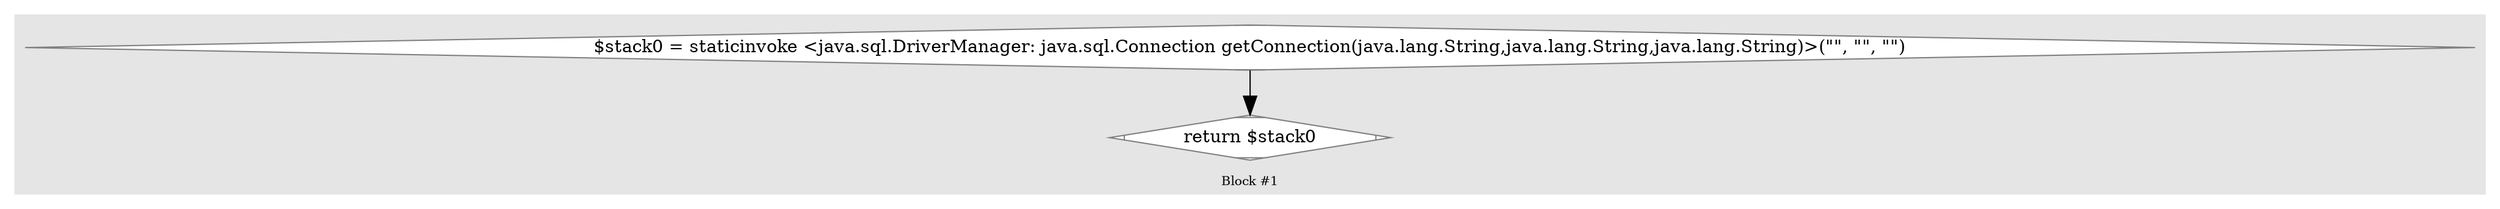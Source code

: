 digraph G {
	compound=true
	labelloc=b
	style=filled
	color=gray90
	node [shape=box,style=filled,color=white]
	edge [fontsize=10,arrowsize=1.5,fontcolor=grey40]
	fontsize=10

//  lines [70: 70] 
	subgraph cluster_750029115 { 
		label = "Block #1"
		1094523823[label="$stack0 = staticinvoke &lt;java.sql.DriverManager: java.sql.Connection getConnection(java.lang.String,java.lang.String,java.lang.String)&gt;(&quot;&quot;, &quot;&quot;, &quot;&quot;)",shape=Mdiamond,color=grey50,fillcolor=white]
		1823409783[label="return $stack0",shape=Mdiamond,color=grey50,fillcolor=white]

		1094523823 -> 1823409783
	}

}